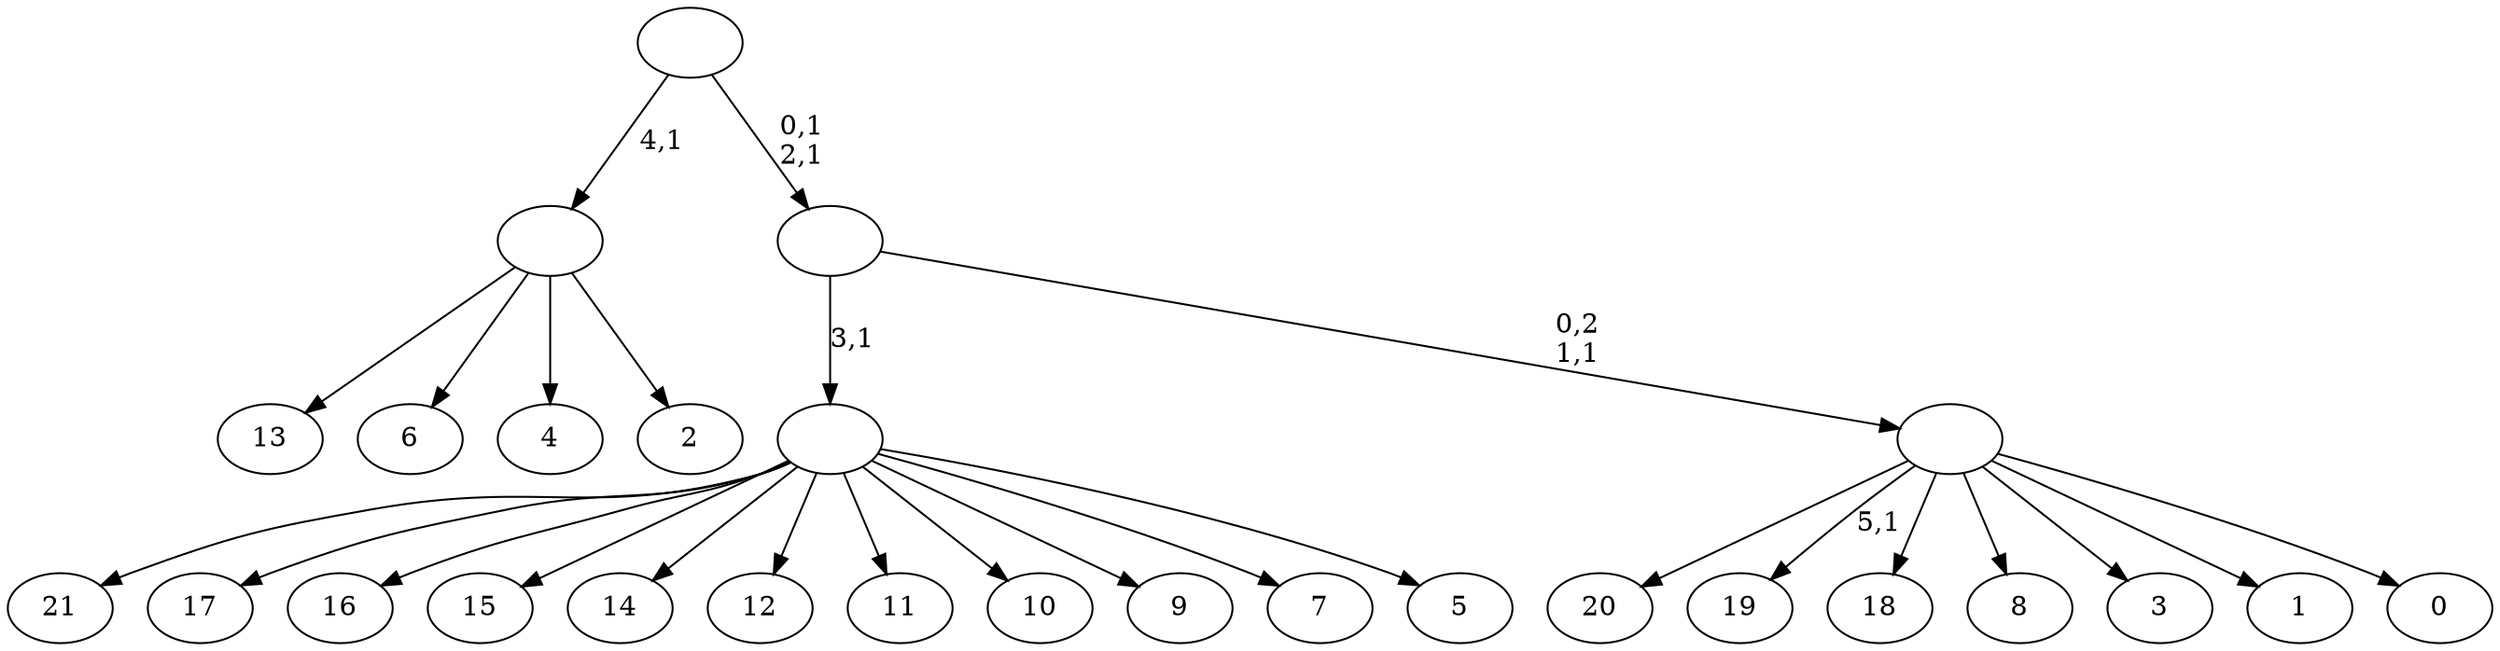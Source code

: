 digraph T {
	28 [label="21"]
	27 [label="20"]
	26 [label="19"]
	24 [label="18"]
	23 [label="17"]
	22 [label="16"]
	21 [label="15"]
	20 [label="14"]
	19 [label="13"]
	18 [label="12"]
	17 [label="11"]
	16 [label="10"]
	15 [label="9"]
	14 [label="8"]
	13 [label="7"]
	12 [label="6"]
	11 [label="5"]
	10 [label=""]
	9 [label="4"]
	8 [label="3"]
	7 [label="2"]
	6 [label=""]
	5 [label="1"]
	4 [label="0"]
	3 [label=""]
	2 [label=""]
	0 [label=""]
	10 -> 28 [label=""]
	10 -> 23 [label=""]
	10 -> 22 [label=""]
	10 -> 21 [label=""]
	10 -> 20 [label=""]
	10 -> 18 [label=""]
	10 -> 17 [label=""]
	10 -> 16 [label=""]
	10 -> 15 [label=""]
	10 -> 13 [label=""]
	10 -> 11 [label=""]
	6 -> 19 [label=""]
	6 -> 12 [label=""]
	6 -> 9 [label=""]
	6 -> 7 [label=""]
	3 -> 26 [label="5,1"]
	3 -> 27 [label=""]
	3 -> 24 [label=""]
	3 -> 14 [label=""]
	3 -> 8 [label=""]
	3 -> 5 [label=""]
	3 -> 4 [label=""]
	2 -> 10 [label="3,1"]
	2 -> 3 [label="0,2\n1,1"]
	0 -> 2 [label="0,1\n2,1"]
	0 -> 6 [label="4,1"]
}

